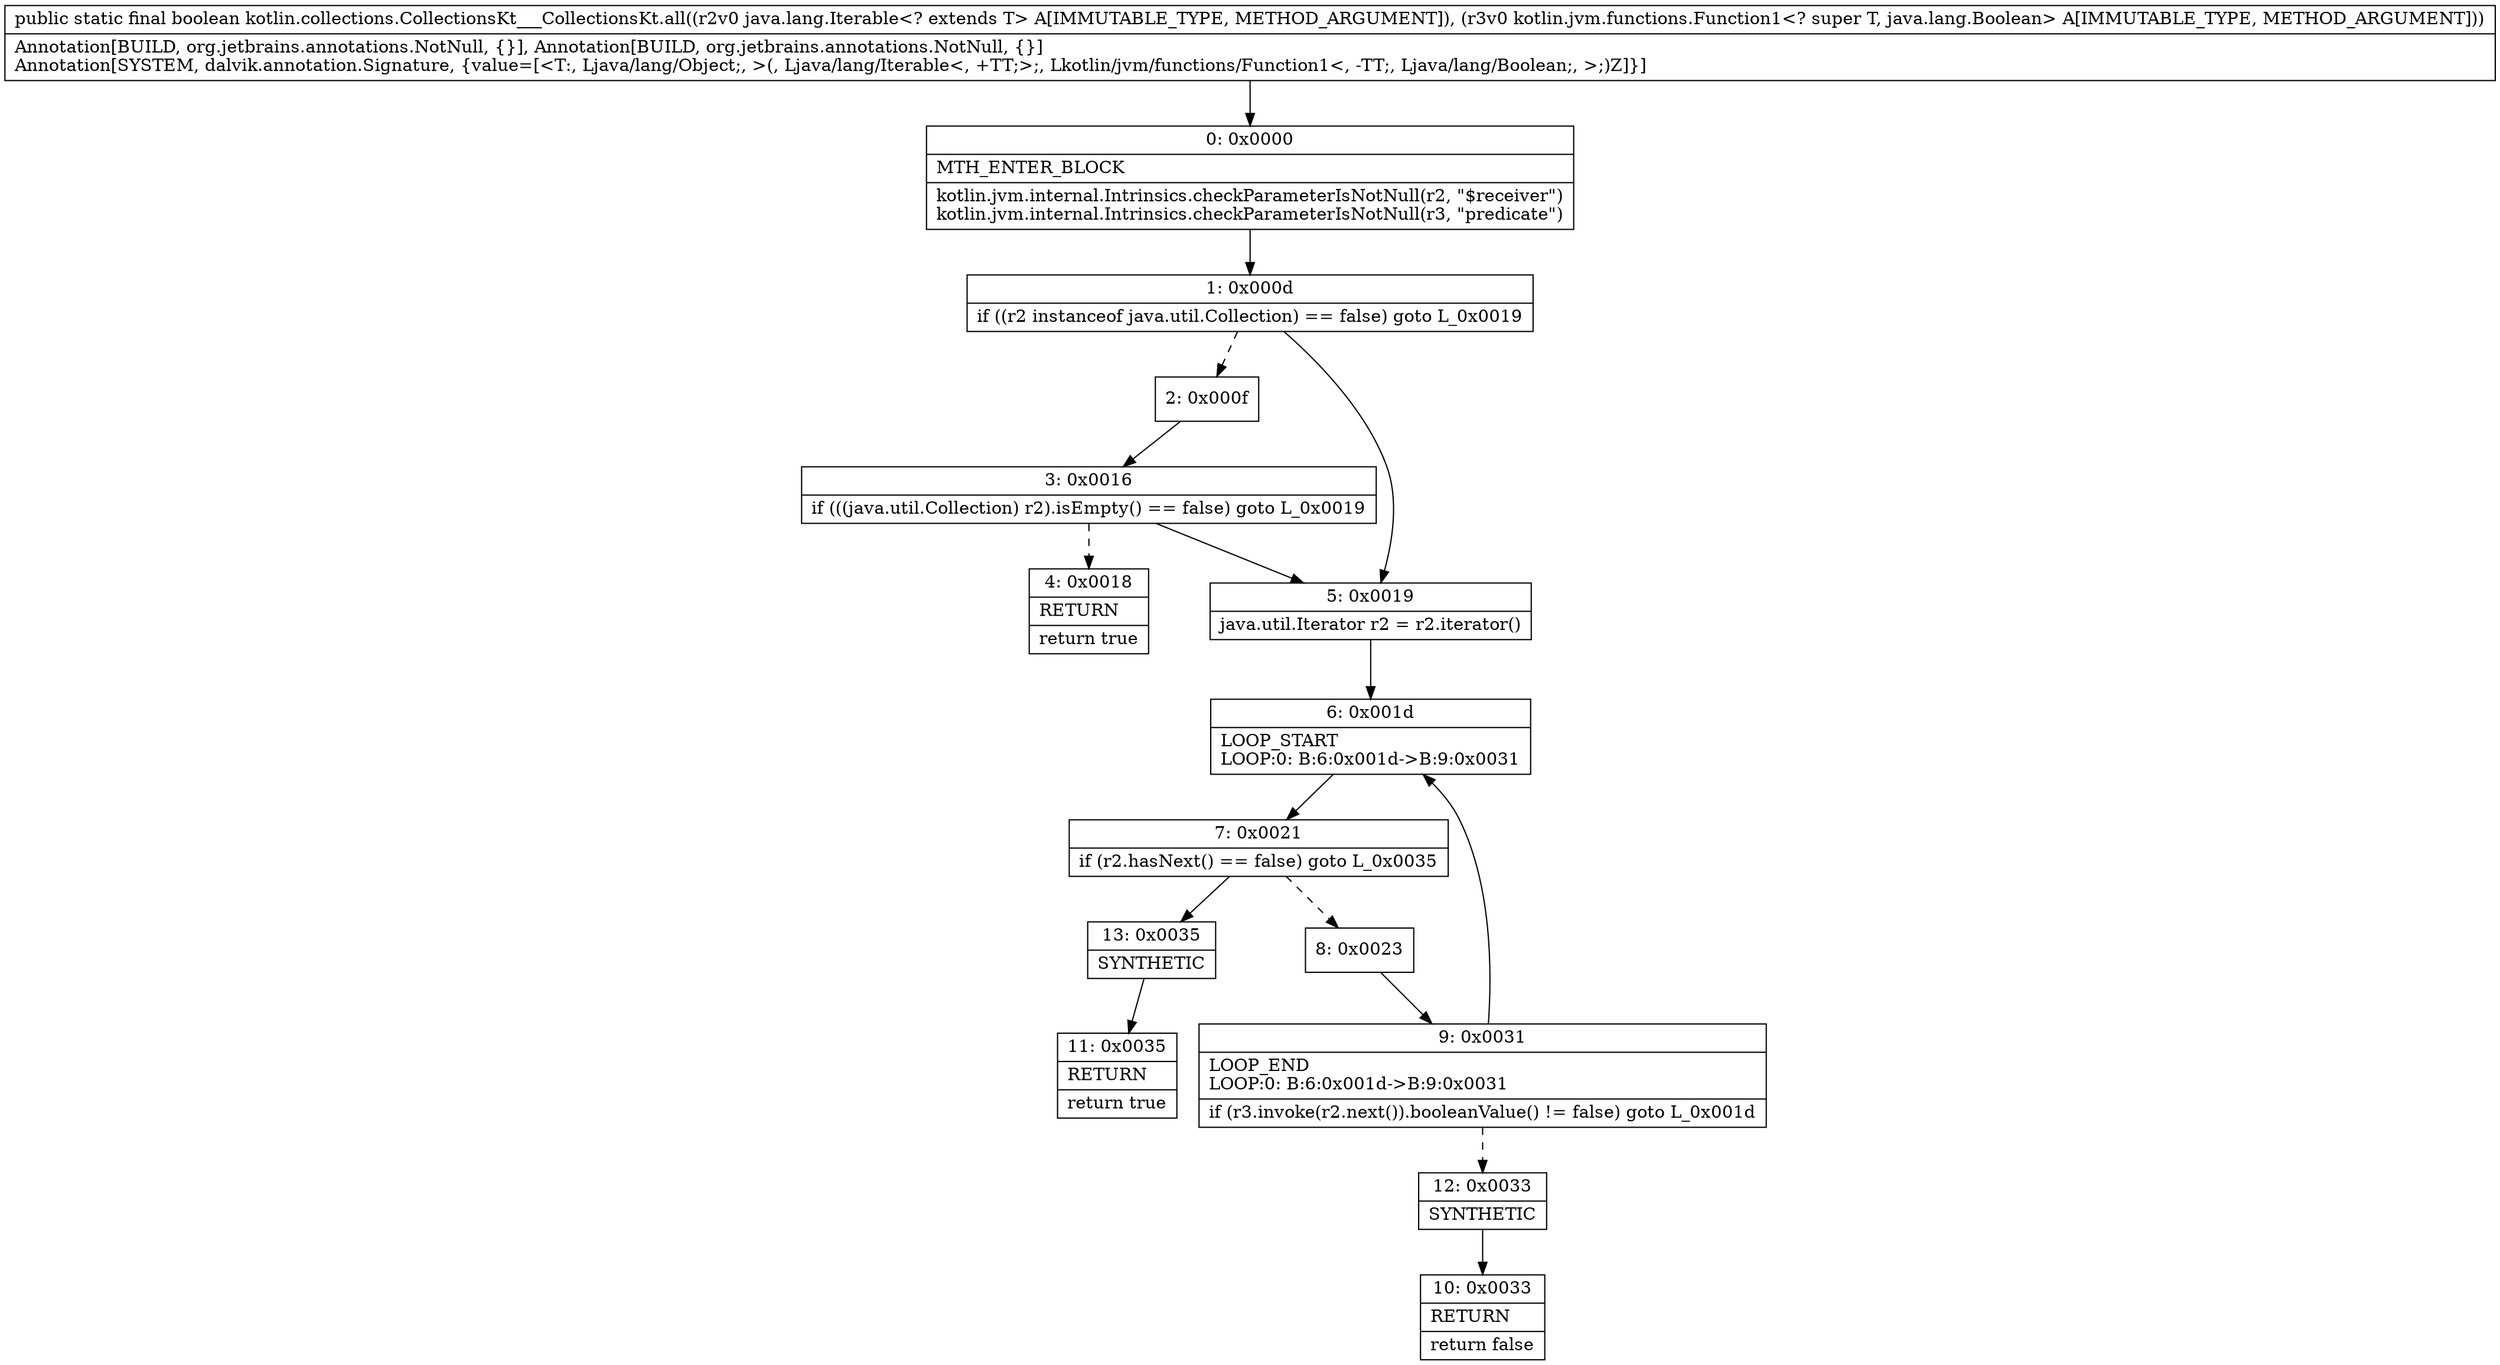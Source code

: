 digraph "CFG forkotlin.collections.CollectionsKt___CollectionsKt.all(Ljava\/lang\/Iterable;Lkotlin\/jvm\/functions\/Function1;)Z" {
Node_0 [shape=record,label="{0\:\ 0x0000|MTH_ENTER_BLOCK\l|kotlin.jvm.internal.Intrinsics.checkParameterIsNotNull(r2, \"$receiver\")\lkotlin.jvm.internal.Intrinsics.checkParameterIsNotNull(r3, \"predicate\")\l}"];
Node_1 [shape=record,label="{1\:\ 0x000d|if ((r2 instanceof java.util.Collection) == false) goto L_0x0019\l}"];
Node_2 [shape=record,label="{2\:\ 0x000f}"];
Node_3 [shape=record,label="{3\:\ 0x0016|if (((java.util.Collection) r2).isEmpty() == false) goto L_0x0019\l}"];
Node_4 [shape=record,label="{4\:\ 0x0018|RETURN\l|return true\l}"];
Node_5 [shape=record,label="{5\:\ 0x0019|java.util.Iterator r2 = r2.iterator()\l}"];
Node_6 [shape=record,label="{6\:\ 0x001d|LOOP_START\lLOOP:0: B:6:0x001d\-\>B:9:0x0031\l}"];
Node_7 [shape=record,label="{7\:\ 0x0021|if (r2.hasNext() == false) goto L_0x0035\l}"];
Node_8 [shape=record,label="{8\:\ 0x0023}"];
Node_9 [shape=record,label="{9\:\ 0x0031|LOOP_END\lLOOP:0: B:6:0x001d\-\>B:9:0x0031\l|if (r3.invoke(r2.next()).booleanValue() != false) goto L_0x001d\l}"];
Node_10 [shape=record,label="{10\:\ 0x0033|RETURN\l|return false\l}"];
Node_11 [shape=record,label="{11\:\ 0x0035|RETURN\l|return true\l}"];
Node_12 [shape=record,label="{12\:\ 0x0033|SYNTHETIC\l}"];
Node_13 [shape=record,label="{13\:\ 0x0035|SYNTHETIC\l}"];
MethodNode[shape=record,label="{public static final boolean kotlin.collections.CollectionsKt___CollectionsKt.all((r2v0 java.lang.Iterable\<? extends T\> A[IMMUTABLE_TYPE, METHOD_ARGUMENT]), (r3v0 kotlin.jvm.functions.Function1\<? super T, java.lang.Boolean\> A[IMMUTABLE_TYPE, METHOD_ARGUMENT]))  | Annotation[BUILD, org.jetbrains.annotations.NotNull, \{\}], Annotation[BUILD, org.jetbrains.annotations.NotNull, \{\}]\lAnnotation[SYSTEM, dalvik.annotation.Signature, \{value=[\<T:, Ljava\/lang\/Object;, \>(, Ljava\/lang\/Iterable\<, +TT;\>;, Lkotlin\/jvm\/functions\/Function1\<, \-TT;, Ljava\/lang\/Boolean;, \>;)Z]\}]\l}"];
MethodNode -> Node_0;
Node_0 -> Node_1;
Node_1 -> Node_2[style=dashed];
Node_1 -> Node_5;
Node_2 -> Node_3;
Node_3 -> Node_4[style=dashed];
Node_3 -> Node_5;
Node_5 -> Node_6;
Node_6 -> Node_7;
Node_7 -> Node_8[style=dashed];
Node_7 -> Node_13;
Node_8 -> Node_9;
Node_9 -> Node_6;
Node_9 -> Node_12[style=dashed];
Node_12 -> Node_10;
Node_13 -> Node_11;
}

